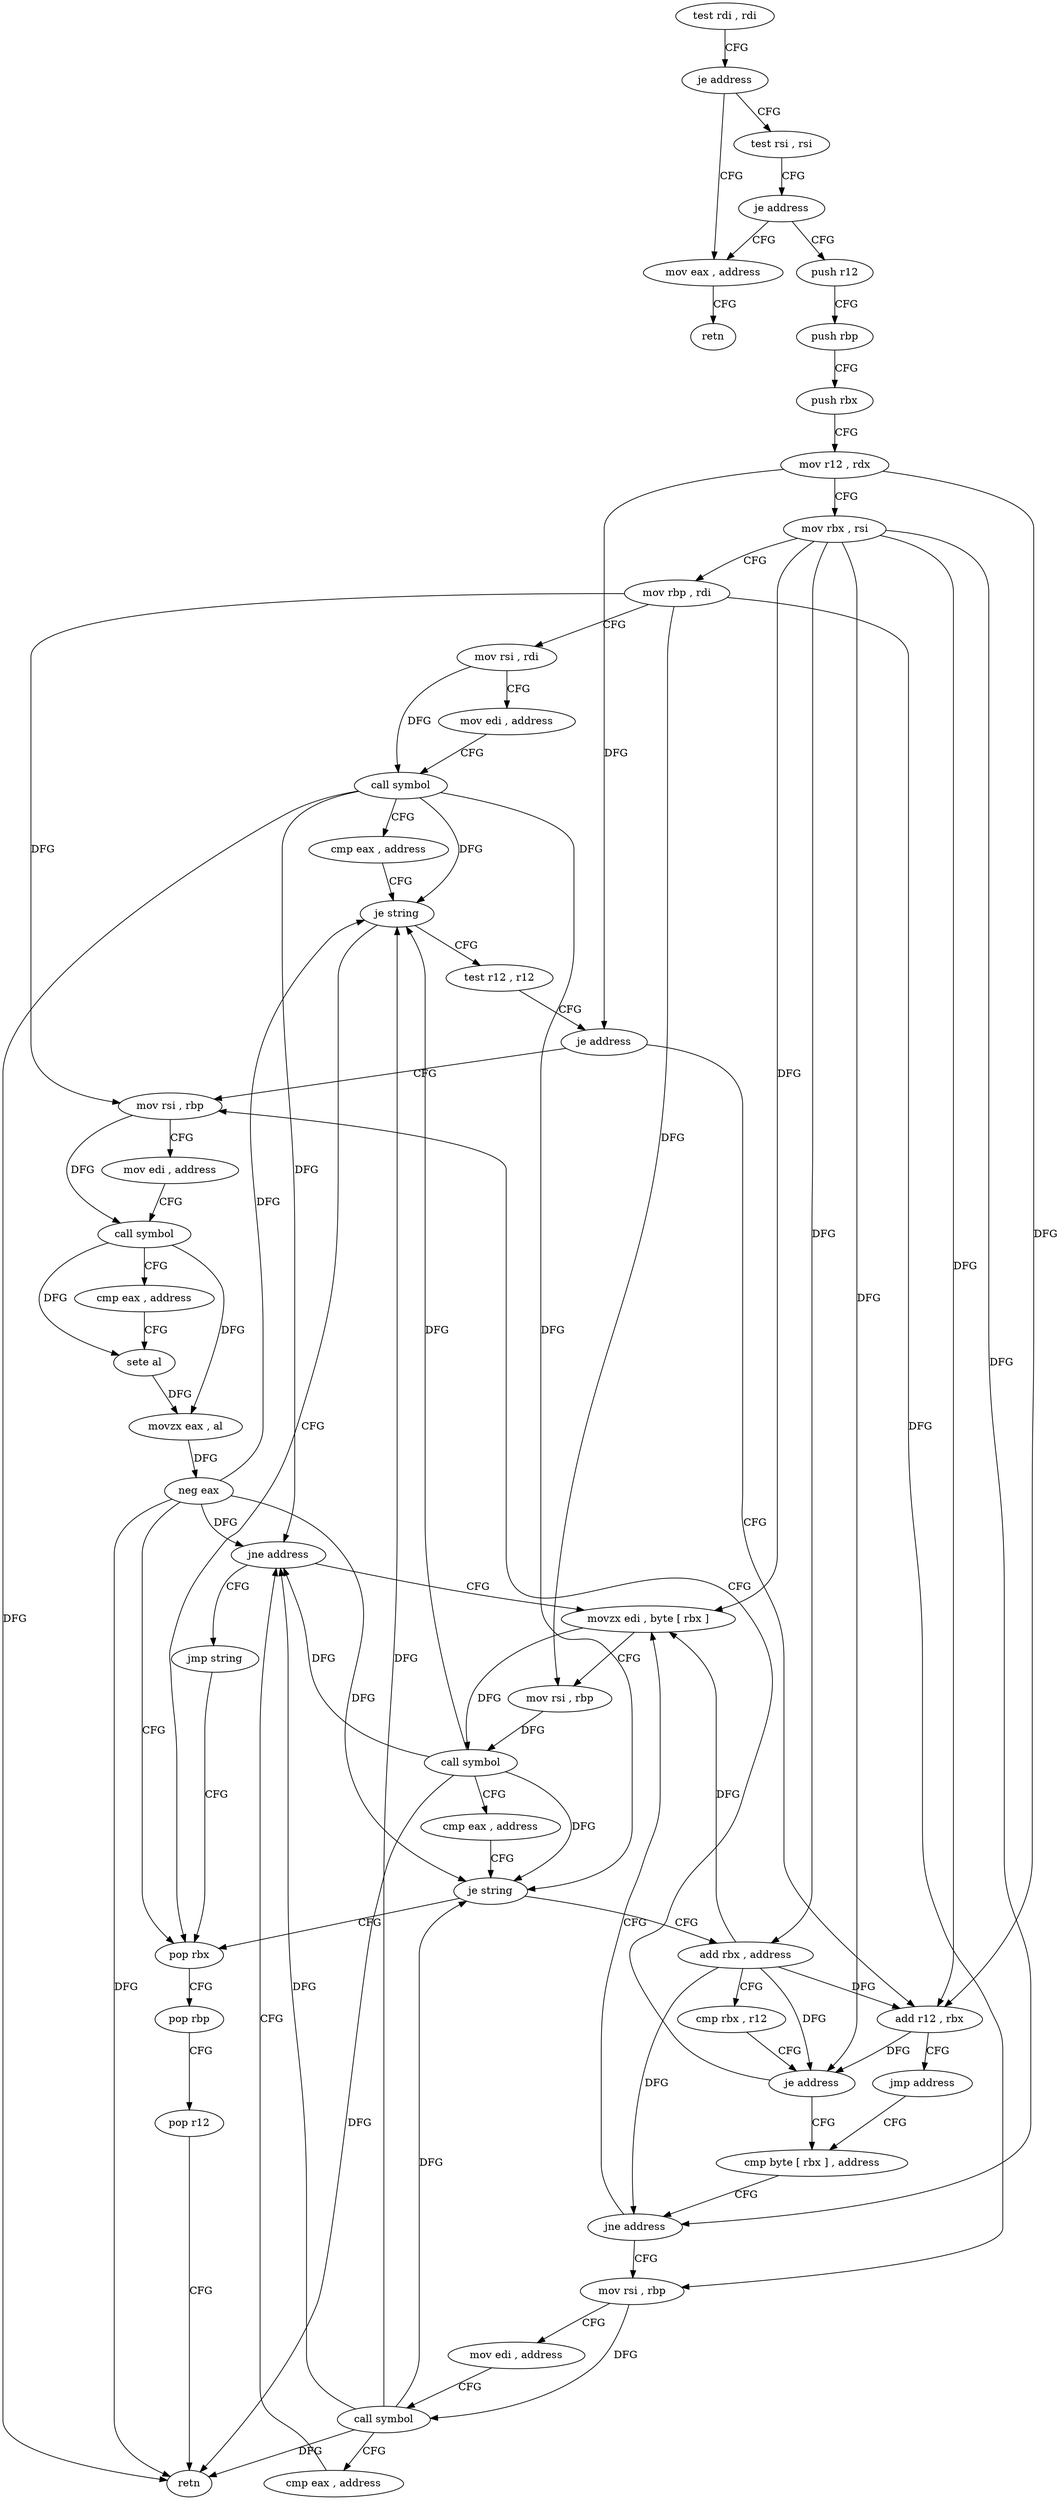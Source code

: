 digraph "func" {
"4307739" [label = "test rdi , rdi" ]
"4307742" [label = "je address" ]
"4307869" [label = "mov eax , address" ]
"4307744" [label = "test rsi , rsi" ]
"4307874" [label = "retn" ]
"4307747" [label = "je address" ]
"4307749" [label = "push r12" ]
"4307751" [label = "push rbp" ]
"4307752" [label = "push rbx" ]
"4307753" [label = "mov r12 , rdx" ]
"4307756" [label = "mov rbx , rsi" ]
"4307759" [label = "mov rbp , rdi" ]
"4307762" [label = "mov rsi , rdi" ]
"4307765" [label = "mov edi , address" ]
"4307770" [label = "call symbol" ]
"4307775" [label = "cmp eax , address" ]
"4307778" [label = "je string" ]
"4307864" [label = "pop rbx" ]
"4307780" [label = "test r12 , r12" ]
"4307865" [label = "pop rbp" ]
"4307866" [label = "pop r12" ]
"4307868" [label = "retn" ]
"4307783" [label = "je address" ]
"4307840" [label = "mov rsi , rbp" ]
"4307785" [label = "add r12 , rbx" ]
"4307843" [label = "mov edi , address" ]
"4307848" [label = "call symbol" ]
"4307853" [label = "cmp eax , address" ]
"4307856" [label = "sete al" ]
"4307859" [label = "movzx eax , al" ]
"4307862" [label = "neg eax" ]
"4307788" [label = "jmp address" ]
"4307815" [label = "cmp byte [ rbx ] , address" ]
"4307818" [label = "jne address" ]
"4307790" [label = "movzx edi , byte [ rbx ]" ]
"4307820" [label = "mov rsi , rbp" ]
"4307793" [label = "mov rsi , rbp" ]
"4307796" [label = "call symbol" ]
"4307801" [label = "cmp eax , address" ]
"4307804" [label = "je string" ]
"4307806" [label = "add rbx , address" ]
"4307823" [label = "mov edi , address" ]
"4307828" [label = "call symbol" ]
"4307833" [label = "cmp eax , address" ]
"4307836" [label = "jne address" ]
"4307838" [label = "jmp string" ]
"4307810" [label = "cmp rbx , r12" ]
"4307813" [label = "je address" ]
"4307739" -> "4307742" [ label = "CFG" ]
"4307742" -> "4307869" [ label = "CFG" ]
"4307742" -> "4307744" [ label = "CFG" ]
"4307869" -> "4307874" [ label = "CFG" ]
"4307744" -> "4307747" [ label = "CFG" ]
"4307747" -> "4307869" [ label = "CFG" ]
"4307747" -> "4307749" [ label = "CFG" ]
"4307749" -> "4307751" [ label = "CFG" ]
"4307751" -> "4307752" [ label = "CFG" ]
"4307752" -> "4307753" [ label = "CFG" ]
"4307753" -> "4307756" [ label = "CFG" ]
"4307753" -> "4307783" [ label = "DFG" ]
"4307753" -> "4307785" [ label = "DFG" ]
"4307756" -> "4307759" [ label = "CFG" ]
"4307756" -> "4307785" [ label = "DFG" ]
"4307756" -> "4307818" [ label = "DFG" ]
"4307756" -> "4307790" [ label = "DFG" ]
"4307756" -> "4307806" [ label = "DFG" ]
"4307756" -> "4307813" [ label = "DFG" ]
"4307759" -> "4307762" [ label = "CFG" ]
"4307759" -> "4307840" [ label = "DFG" ]
"4307759" -> "4307793" [ label = "DFG" ]
"4307759" -> "4307820" [ label = "DFG" ]
"4307762" -> "4307765" [ label = "CFG" ]
"4307762" -> "4307770" [ label = "DFG" ]
"4307765" -> "4307770" [ label = "CFG" ]
"4307770" -> "4307775" [ label = "CFG" ]
"4307770" -> "4307778" [ label = "DFG" ]
"4307770" -> "4307868" [ label = "DFG" ]
"4307770" -> "4307804" [ label = "DFG" ]
"4307770" -> "4307836" [ label = "DFG" ]
"4307775" -> "4307778" [ label = "CFG" ]
"4307778" -> "4307864" [ label = "CFG" ]
"4307778" -> "4307780" [ label = "CFG" ]
"4307864" -> "4307865" [ label = "CFG" ]
"4307780" -> "4307783" [ label = "CFG" ]
"4307865" -> "4307866" [ label = "CFG" ]
"4307866" -> "4307868" [ label = "CFG" ]
"4307783" -> "4307840" [ label = "CFG" ]
"4307783" -> "4307785" [ label = "CFG" ]
"4307840" -> "4307843" [ label = "CFG" ]
"4307840" -> "4307848" [ label = "DFG" ]
"4307785" -> "4307788" [ label = "CFG" ]
"4307785" -> "4307813" [ label = "DFG" ]
"4307843" -> "4307848" [ label = "CFG" ]
"4307848" -> "4307853" [ label = "CFG" ]
"4307848" -> "4307856" [ label = "DFG" ]
"4307848" -> "4307859" [ label = "DFG" ]
"4307853" -> "4307856" [ label = "CFG" ]
"4307856" -> "4307859" [ label = "DFG" ]
"4307859" -> "4307862" [ label = "DFG" ]
"4307862" -> "4307864" [ label = "CFG" ]
"4307862" -> "4307778" [ label = "DFG" ]
"4307862" -> "4307868" [ label = "DFG" ]
"4307862" -> "4307804" [ label = "DFG" ]
"4307862" -> "4307836" [ label = "DFG" ]
"4307788" -> "4307815" [ label = "CFG" ]
"4307815" -> "4307818" [ label = "CFG" ]
"4307818" -> "4307790" [ label = "CFG" ]
"4307818" -> "4307820" [ label = "CFG" ]
"4307790" -> "4307793" [ label = "CFG" ]
"4307790" -> "4307796" [ label = "DFG" ]
"4307820" -> "4307823" [ label = "CFG" ]
"4307820" -> "4307828" [ label = "DFG" ]
"4307793" -> "4307796" [ label = "DFG" ]
"4307796" -> "4307801" [ label = "CFG" ]
"4307796" -> "4307778" [ label = "DFG" ]
"4307796" -> "4307868" [ label = "DFG" ]
"4307796" -> "4307804" [ label = "DFG" ]
"4307796" -> "4307836" [ label = "DFG" ]
"4307801" -> "4307804" [ label = "CFG" ]
"4307804" -> "4307864" [ label = "CFG" ]
"4307804" -> "4307806" [ label = "CFG" ]
"4307806" -> "4307810" [ label = "CFG" ]
"4307806" -> "4307785" [ label = "DFG" ]
"4307806" -> "4307818" [ label = "DFG" ]
"4307806" -> "4307790" [ label = "DFG" ]
"4307806" -> "4307813" [ label = "DFG" ]
"4307823" -> "4307828" [ label = "CFG" ]
"4307828" -> "4307833" [ label = "CFG" ]
"4307828" -> "4307778" [ label = "DFG" ]
"4307828" -> "4307804" [ label = "DFG" ]
"4307828" -> "4307868" [ label = "DFG" ]
"4307828" -> "4307836" [ label = "DFG" ]
"4307833" -> "4307836" [ label = "CFG" ]
"4307836" -> "4307790" [ label = "CFG" ]
"4307836" -> "4307838" [ label = "CFG" ]
"4307838" -> "4307864" [ label = "CFG" ]
"4307810" -> "4307813" [ label = "CFG" ]
"4307813" -> "4307840" [ label = "CFG" ]
"4307813" -> "4307815" [ label = "CFG" ]
}
